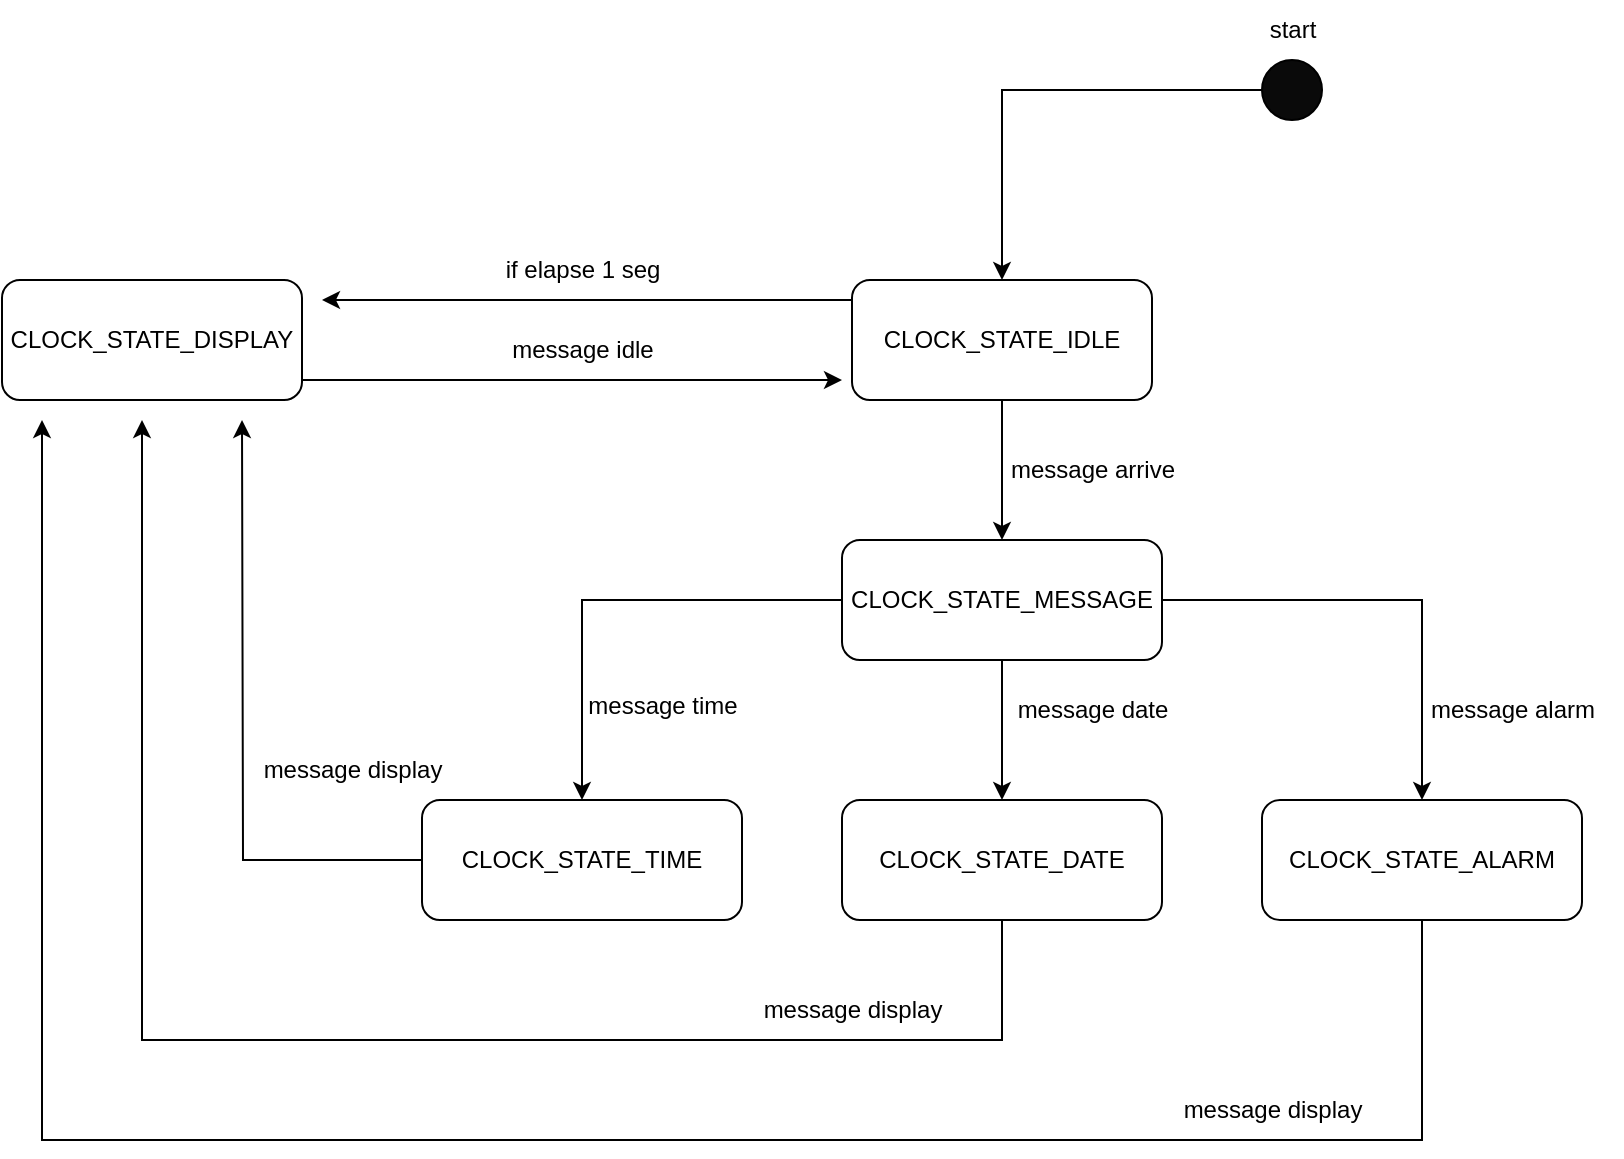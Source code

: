 <mxfile version="21.1.4" type="device">
  <diagram name="Página-1" id="wdoSmizFBlGk8mQjQypr">
    <mxGraphModel dx="971" dy="1078" grid="1" gridSize="10" guides="1" tooltips="1" connect="1" arrows="1" fold="1" page="1" pageScale="1" pageWidth="850" pageHeight="1100" math="0" shadow="0">
      <root>
        <mxCell id="0" />
        <mxCell id="1" parent="0" />
        <mxCell id="AA69yyFuArL08kl2R3zb-3" style="edgeStyle=orthogonalEdgeStyle;rounded=0;orthogonalLoop=1;jettySize=auto;html=1;" edge="1" parent="1" source="AA69yyFuArL08kl2R3zb-1" target="AA69yyFuArL08kl2R3zb-2">
          <mxGeometry relative="1" as="geometry" />
        </mxCell>
        <mxCell id="AA69yyFuArL08kl2R3zb-30" style="edgeStyle=orthogonalEdgeStyle;rounded=0;orthogonalLoop=1;jettySize=auto;html=1;" edge="1" parent="1" source="AA69yyFuArL08kl2R3zb-1">
          <mxGeometry relative="1" as="geometry">
            <mxPoint x="170" y="260" as="targetPoint" />
            <Array as="points">
              <mxPoint x="370" y="260" />
              <mxPoint x="370" y="260" />
            </Array>
          </mxGeometry>
        </mxCell>
        <mxCell id="AA69yyFuArL08kl2R3zb-1" value="CLOCK_STATE_IDLE" style="rounded=1;whiteSpace=wrap;html=1;" vertex="1" parent="1">
          <mxGeometry x="435" y="250" width="150" height="60" as="geometry" />
        </mxCell>
        <mxCell id="AA69yyFuArL08kl2R3zb-5" value="" style="edgeStyle=orthogonalEdgeStyle;rounded=0;orthogonalLoop=1;jettySize=auto;html=1;" edge="1" parent="1" source="AA69yyFuArL08kl2R3zb-2" target="AA69yyFuArL08kl2R3zb-4">
          <mxGeometry relative="1" as="geometry" />
        </mxCell>
        <mxCell id="AA69yyFuArL08kl2R3zb-10" style="edgeStyle=orthogonalEdgeStyle;rounded=0;orthogonalLoop=1;jettySize=auto;html=1;" edge="1" parent="1" source="AA69yyFuArL08kl2R3zb-2" target="AA69yyFuArL08kl2R3zb-6">
          <mxGeometry relative="1" as="geometry" />
        </mxCell>
        <mxCell id="AA69yyFuArL08kl2R3zb-11" style="edgeStyle=orthogonalEdgeStyle;rounded=0;orthogonalLoop=1;jettySize=auto;html=1;" edge="1" parent="1" source="AA69yyFuArL08kl2R3zb-2" target="AA69yyFuArL08kl2R3zb-8">
          <mxGeometry relative="1" as="geometry" />
        </mxCell>
        <mxCell id="AA69yyFuArL08kl2R3zb-2" value="CLOCK_STATE_MESSAGE" style="rounded=1;whiteSpace=wrap;html=1;" vertex="1" parent="1">
          <mxGeometry x="430" y="380" width="160" height="60" as="geometry" />
        </mxCell>
        <mxCell id="AA69yyFuArL08kl2R3zb-27" style="edgeStyle=orthogonalEdgeStyle;rounded=0;orthogonalLoop=1;jettySize=auto;html=1;" edge="1" parent="1" source="AA69yyFuArL08kl2R3zb-4">
          <mxGeometry relative="1" as="geometry">
            <mxPoint x="130" y="320" as="targetPoint" />
          </mxGeometry>
        </mxCell>
        <mxCell id="AA69yyFuArL08kl2R3zb-4" value="CLOCK_STATE_TIME" style="whiteSpace=wrap;html=1;rounded=1;" vertex="1" parent="1">
          <mxGeometry x="220" y="510" width="160" height="60" as="geometry" />
        </mxCell>
        <mxCell id="AA69yyFuArL08kl2R3zb-26" style="edgeStyle=orthogonalEdgeStyle;rounded=0;orthogonalLoop=1;jettySize=auto;html=1;" edge="1" parent="1" source="AA69yyFuArL08kl2R3zb-6">
          <mxGeometry relative="1" as="geometry">
            <mxPoint x="80" y="320" as="targetPoint" />
            <Array as="points">
              <mxPoint x="510" y="630" />
              <mxPoint x="80" y="630" />
            </Array>
          </mxGeometry>
        </mxCell>
        <mxCell id="AA69yyFuArL08kl2R3zb-6" value="CLOCK_STATE_DATE" style="rounded=1;whiteSpace=wrap;html=1;" vertex="1" parent="1">
          <mxGeometry x="430" y="510" width="160" height="60" as="geometry" />
        </mxCell>
        <mxCell id="AA69yyFuArL08kl2R3zb-25" style="edgeStyle=orthogonalEdgeStyle;rounded=0;orthogonalLoop=1;jettySize=auto;html=1;" edge="1" parent="1" source="AA69yyFuArL08kl2R3zb-8">
          <mxGeometry relative="1" as="geometry">
            <mxPoint x="30" y="320" as="targetPoint" />
            <Array as="points">
              <mxPoint x="720" y="680" />
              <mxPoint x="30" y="680" />
            </Array>
          </mxGeometry>
        </mxCell>
        <mxCell id="AA69yyFuArL08kl2R3zb-8" value="CLOCK_STATE_ALARM" style="rounded=1;whiteSpace=wrap;html=1;" vertex="1" parent="1">
          <mxGeometry x="640" y="510" width="160" height="60" as="geometry" />
        </mxCell>
        <mxCell id="AA69yyFuArL08kl2R3zb-9" value="message arrive" style="text;html=1;align=center;verticalAlign=middle;resizable=0;points=[];autosize=1;strokeColor=none;fillColor=none;" vertex="1" parent="1">
          <mxGeometry x="500" y="330" width="110" height="30" as="geometry" />
        </mxCell>
        <mxCell id="AA69yyFuArL08kl2R3zb-12" value="&lt;div&gt;message time&lt;/div&gt;&lt;div&gt;&lt;br&gt;&lt;/div&gt;" style="text;html=1;align=center;verticalAlign=middle;resizable=0;points=[];autosize=1;strokeColor=none;fillColor=none;" vertex="1" parent="1">
          <mxGeometry x="290" y="450" width="100" height="40" as="geometry" />
        </mxCell>
        <mxCell id="AA69yyFuArL08kl2R3zb-14" value="message date" style="text;html=1;align=center;verticalAlign=middle;resizable=0;points=[];autosize=1;strokeColor=none;fillColor=none;" vertex="1" parent="1">
          <mxGeometry x="505" y="450" width="100" height="30" as="geometry" />
        </mxCell>
        <mxCell id="AA69yyFuArL08kl2R3zb-15" value="message alarm" style="text;html=1;align=center;verticalAlign=middle;resizable=0;points=[];autosize=1;strokeColor=none;fillColor=none;" vertex="1" parent="1">
          <mxGeometry x="710" y="450" width="110" height="30" as="geometry" />
        </mxCell>
        <mxCell id="AA69yyFuArL08kl2R3zb-28" style="edgeStyle=orthogonalEdgeStyle;rounded=0;orthogonalLoop=1;jettySize=auto;html=1;" edge="1" parent="1" source="AA69yyFuArL08kl2R3zb-16">
          <mxGeometry relative="1" as="geometry">
            <mxPoint x="430" y="300" as="targetPoint" />
            <Array as="points">
              <mxPoint x="230" y="300" />
              <mxPoint x="230" y="300" />
            </Array>
          </mxGeometry>
        </mxCell>
        <mxCell id="AA69yyFuArL08kl2R3zb-16" value="CLOCK_STATE_DISPLAY" style="rounded=1;whiteSpace=wrap;html=1;" vertex="1" parent="1">
          <mxGeometry x="10" y="250" width="150" height="60" as="geometry" />
        </mxCell>
        <mxCell id="AA69yyFuArL08kl2R3zb-21" value="message display" style="text;html=1;align=center;verticalAlign=middle;resizable=0;points=[];autosize=1;strokeColor=none;fillColor=none;" vertex="1" parent="1">
          <mxGeometry x="380" y="600" width="110" height="30" as="geometry" />
        </mxCell>
        <mxCell id="AA69yyFuArL08kl2R3zb-22" value="message display" style="text;html=1;align=center;verticalAlign=middle;resizable=0;points=[];autosize=1;strokeColor=none;fillColor=none;" vertex="1" parent="1">
          <mxGeometry x="590" y="650" width="110" height="30" as="geometry" />
        </mxCell>
        <mxCell id="AA69yyFuArL08kl2R3zb-23" value="message display" style="text;html=1;align=center;verticalAlign=middle;resizable=0;points=[];autosize=1;strokeColor=none;fillColor=none;" vertex="1" parent="1">
          <mxGeometry x="130" y="480" width="110" height="30" as="geometry" />
        </mxCell>
        <mxCell id="AA69yyFuArL08kl2R3zb-31" value="if elapse 1 seg" style="text;html=1;align=center;verticalAlign=middle;resizable=0;points=[];autosize=1;strokeColor=none;fillColor=none;" vertex="1" parent="1">
          <mxGeometry x="250" y="230" width="100" height="30" as="geometry" />
        </mxCell>
        <mxCell id="AA69yyFuArL08kl2R3zb-32" value="message idle" style="text;html=1;align=center;verticalAlign=middle;resizable=0;points=[];autosize=1;strokeColor=none;fillColor=none;" vertex="1" parent="1">
          <mxGeometry x="255" y="270" width="90" height="30" as="geometry" />
        </mxCell>
        <mxCell id="AA69yyFuArL08kl2R3zb-37" style="edgeStyle=orthogonalEdgeStyle;rounded=0;orthogonalLoop=1;jettySize=auto;html=1;" edge="1" parent="1" source="AA69yyFuArL08kl2R3zb-36" target="AA69yyFuArL08kl2R3zb-1">
          <mxGeometry relative="1" as="geometry" />
        </mxCell>
        <mxCell id="AA69yyFuArL08kl2R3zb-36" value="" style="ellipse;whiteSpace=wrap;html=1;strokeColor=#000000;fillColor=#0A0A0A;" vertex="1" parent="1">
          <mxGeometry x="640" y="140" width="30" height="30" as="geometry" />
        </mxCell>
        <mxCell id="AA69yyFuArL08kl2R3zb-38" value="start" style="text;html=1;align=center;verticalAlign=middle;resizable=0;points=[];autosize=1;strokeColor=none;fillColor=none;" vertex="1" parent="1">
          <mxGeometry x="630" y="110" width="50" height="30" as="geometry" />
        </mxCell>
      </root>
    </mxGraphModel>
  </diagram>
</mxfile>
